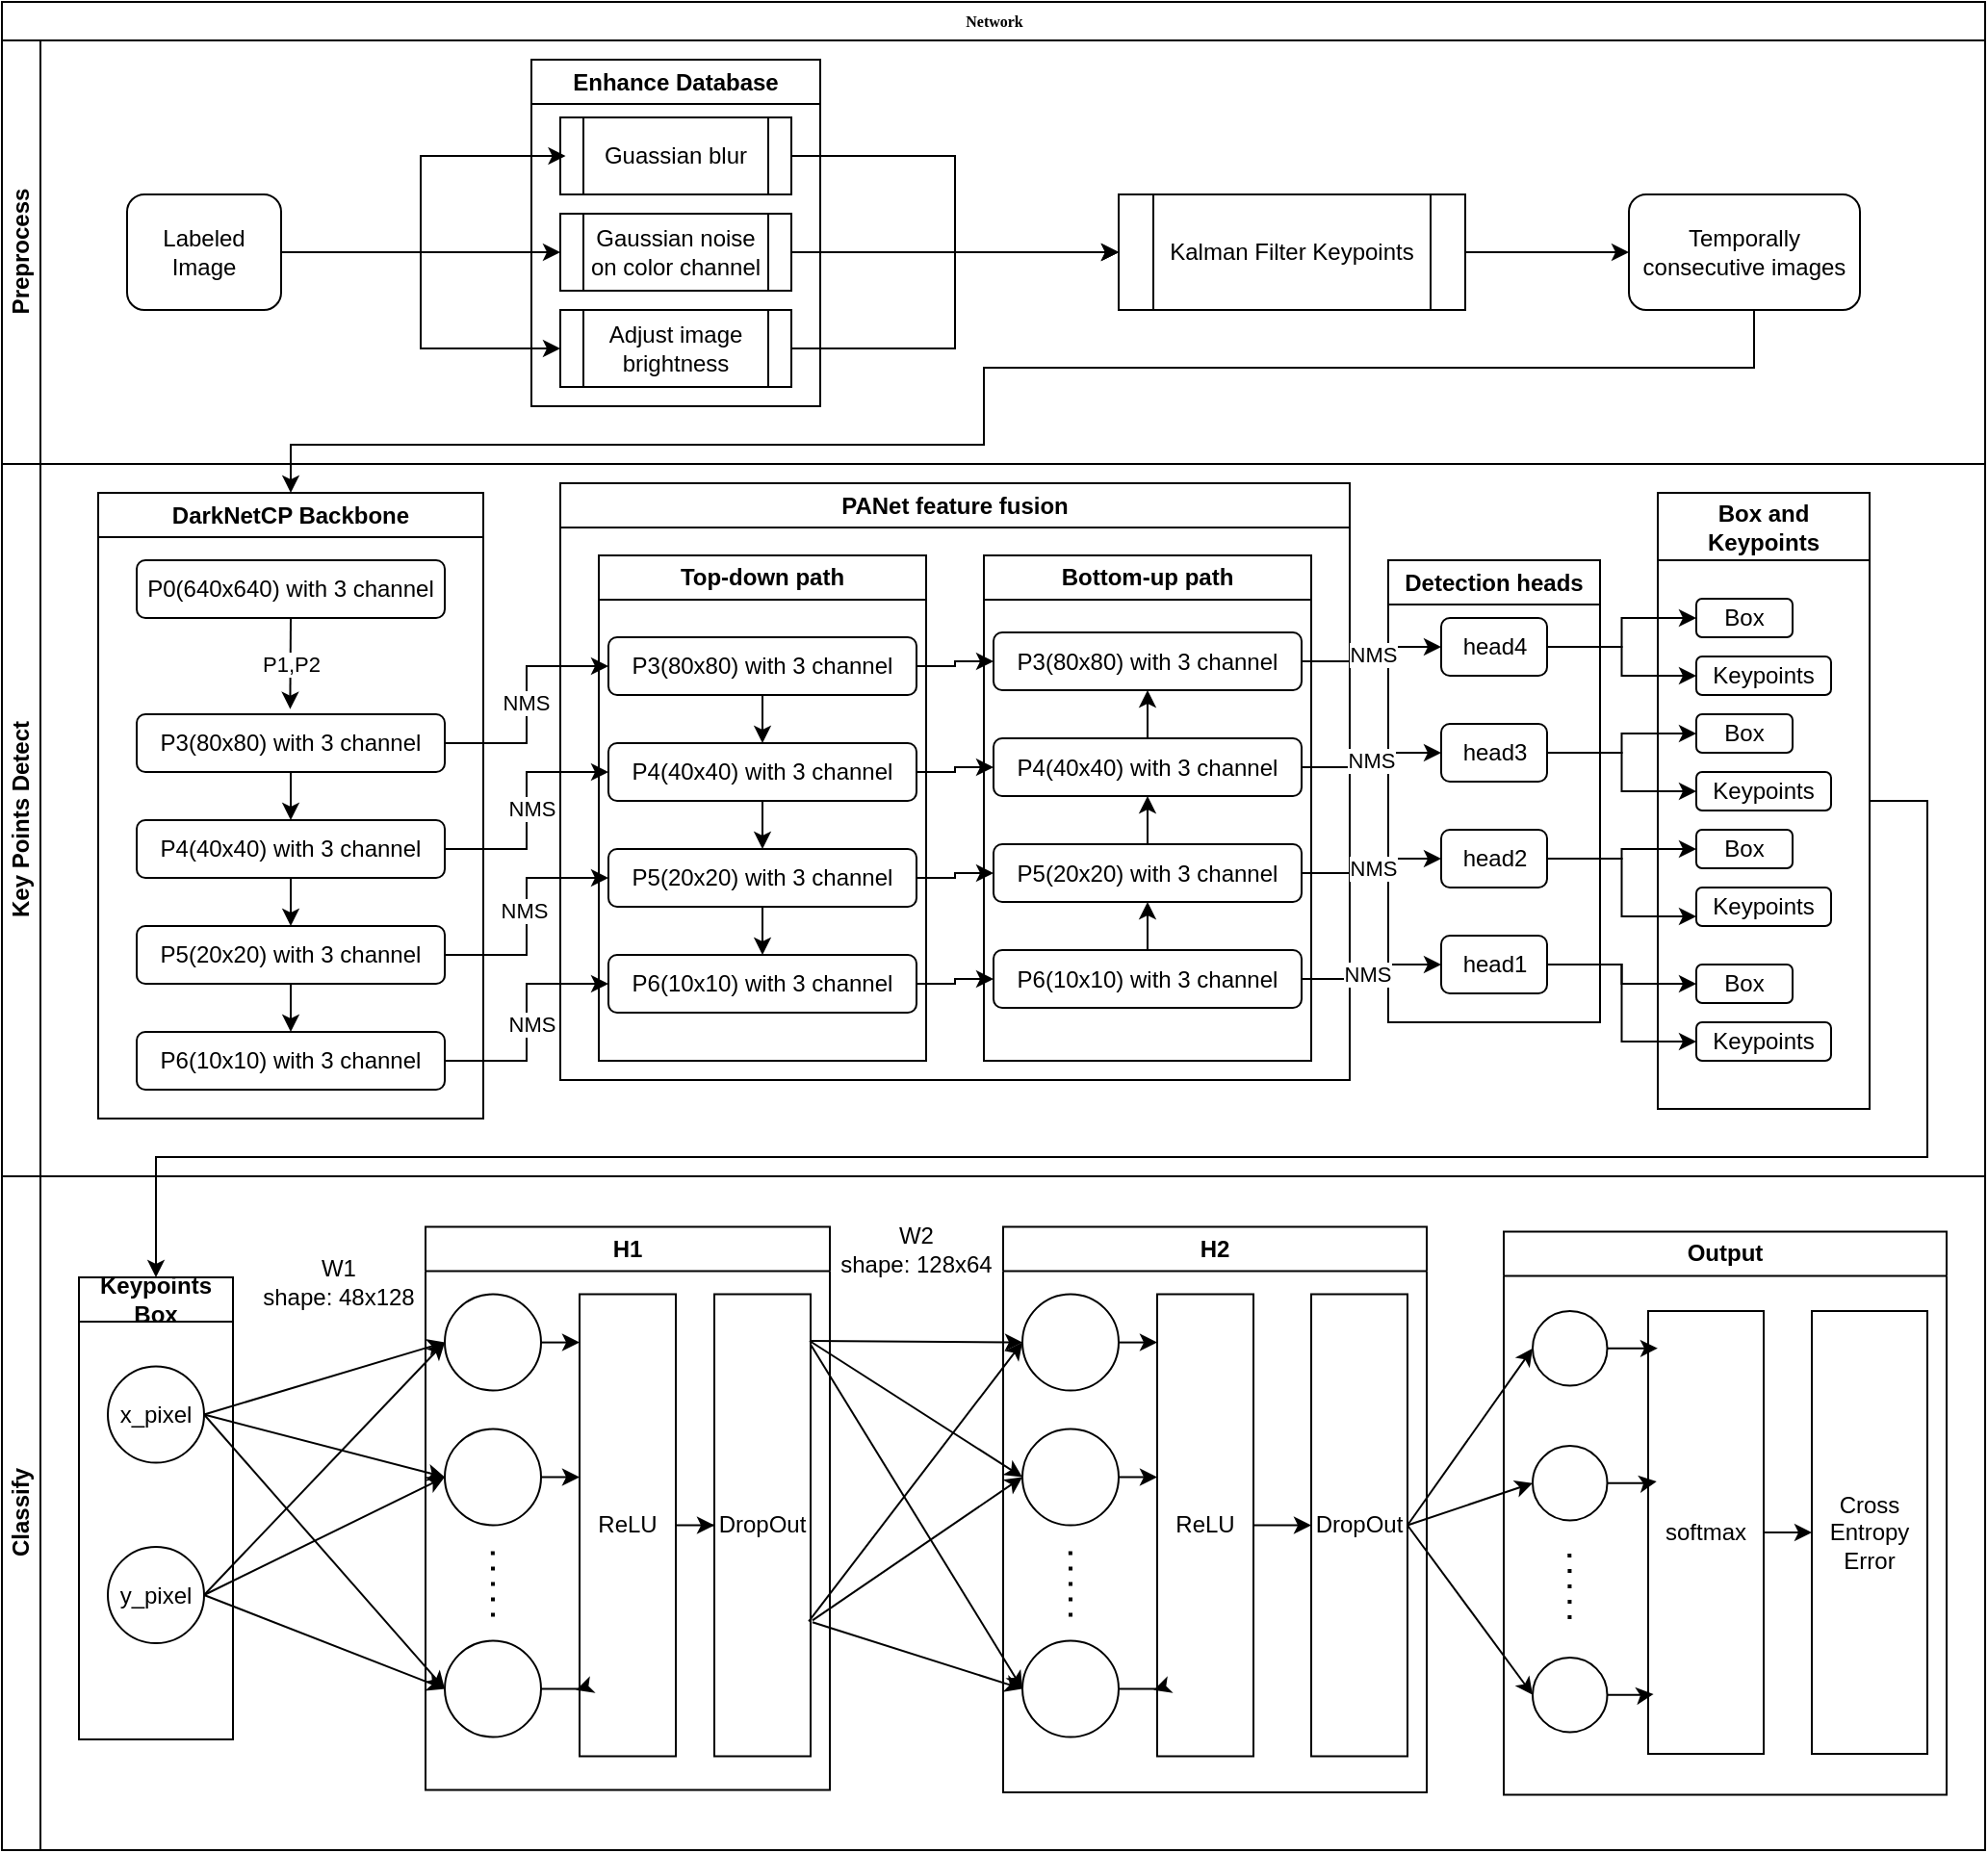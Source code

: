 <mxfile version="24.7.17">
  <diagram name="Page-1" id="c7488fd3-1785-93aa-aadb-54a6760d102a">
    <mxGraphModel dx="1680" dy="961" grid="1" gridSize="10" guides="1" tooltips="1" connect="1" arrows="1" fold="1" page="1" pageScale="1" pageWidth="1100" pageHeight="850" background="none" math="0" shadow="0">
      <root>
        <mxCell id="0" />
        <mxCell id="1" parent="0" />
        <mxCell id="2b4e8129b02d487f-1" value="Network" style="swimlane;html=1;childLayout=stackLayout;horizontal=1;startSize=20;horizontalStack=0;rounded=0;shadow=0;labelBackgroundColor=none;strokeWidth=1;fontFamily=Verdana;fontSize=8;align=center;" parent="1" vertex="1">
          <mxGeometry x="80" y="30" width="1030" height="960" as="geometry" />
        </mxCell>
        <mxCell id="2b4e8129b02d487f-2" value="Preprocess" style="swimlane;html=1;startSize=20;horizontal=0;" parent="2b4e8129b02d487f-1" vertex="1">
          <mxGeometry y="20" width="1030" height="220" as="geometry" />
        </mxCell>
        <mxCell id="G4aiEyghwZzXeoxi_9_L-10" style="edgeStyle=orthogonalEdgeStyle;rounded=0;orthogonalLoop=1;jettySize=auto;html=1;entryX=0;entryY=0.5;entryDx=0;entryDy=0;" parent="2b4e8129b02d487f-2" source="G4aiEyghwZzXeoxi_9_L-1" target="G4aiEyghwZzXeoxi_9_L-7" edge="1">
          <mxGeometry relative="1" as="geometry" />
        </mxCell>
        <mxCell id="G4aiEyghwZzXeoxi_9_L-11" style="edgeStyle=orthogonalEdgeStyle;rounded=0;orthogonalLoop=1;jettySize=auto;html=1;entryX=0;entryY=0.5;entryDx=0;entryDy=0;" parent="2b4e8129b02d487f-2" source="G4aiEyghwZzXeoxi_9_L-1" target="G4aiEyghwZzXeoxi_9_L-8" edge="1">
          <mxGeometry relative="1" as="geometry" />
        </mxCell>
        <mxCell id="G4aiEyghwZzXeoxi_9_L-1" value="Labeled Image" style="rounded=1;whiteSpace=wrap;html=1;" parent="2b4e8129b02d487f-2" vertex="1">
          <mxGeometry x="65" y="80" width="80" height="60" as="geometry" />
        </mxCell>
        <mxCell id="G4aiEyghwZzXeoxi_9_L-177" style="edgeStyle=orthogonalEdgeStyle;rounded=0;orthogonalLoop=1;jettySize=auto;html=1;" parent="2b4e8129b02d487f-2" source="G4aiEyghwZzXeoxi_9_L-3" target="G4aiEyghwZzXeoxi_9_L-16" edge="1">
          <mxGeometry relative="1" as="geometry" />
        </mxCell>
        <mxCell id="G4aiEyghwZzXeoxi_9_L-3" value="Kalman Filter Keypoints" style="shape=process;whiteSpace=wrap;html=1;backgroundOutline=1;" parent="2b4e8129b02d487f-2" vertex="1">
          <mxGeometry x="580" y="80" width="180" height="60" as="geometry" />
        </mxCell>
        <mxCell id="G4aiEyghwZzXeoxi_9_L-4" value="Enhance Database" style="swimlane;whiteSpace=wrap;html=1;" parent="2b4e8129b02d487f-2" vertex="1">
          <mxGeometry x="275" y="10" width="150" height="180" as="geometry" />
        </mxCell>
        <mxCell id="G4aiEyghwZzXeoxi_9_L-6" value="Guassian blur" style="shape=process;whiteSpace=wrap;html=1;backgroundOutline=1;" parent="G4aiEyghwZzXeoxi_9_L-4" vertex="1">
          <mxGeometry x="15" y="30" width="120" height="40" as="geometry" />
        </mxCell>
        <mxCell id="G4aiEyghwZzXeoxi_9_L-7" value="Gaussian noise on color channel" style="shape=process;whiteSpace=wrap;html=1;backgroundOutline=1;" parent="G4aiEyghwZzXeoxi_9_L-4" vertex="1">
          <mxGeometry x="15" y="80" width="120" height="40" as="geometry" />
        </mxCell>
        <mxCell id="G4aiEyghwZzXeoxi_9_L-8" value="Adjust image brightness" style="shape=process;whiteSpace=wrap;html=1;backgroundOutline=1;" parent="G4aiEyghwZzXeoxi_9_L-4" vertex="1">
          <mxGeometry x="15" y="130" width="120" height="40" as="geometry" />
        </mxCell>
        <mxCell id="G4aiEyghwZzXeoxi_9_L-9" style="edgeStyle=orthogonalEdgeStyle;rounded=0;orthogonalLoop=1;jettySize=auto;html=1;entryX=0.023;entryY=0.5;entryDx=0;entryDy=0;entryPerimeter=0;" parent="2b4e8129b02d487f-2" source="G4aiEyghwZzXeoxi_9_L-1" target="G4aiEyghwZzXeoxi_9_L-6" edge="1">
          <mxGeometry relative="1" as="geometry" />
        </mxCell>
        <mxCell id="G4aiEyghwZzXeoxi_9_L-12" style="edgeStyle=orthogonalEdgeStyle;rounded=0;orthogonalLoop=1;jettySize=auto;html=1;entryX=0;entryY=0.5;entryDx=0;entryDy=0;" parent="2b4e8129b02d487f-2" source="G4aiEyghwZzXeoxi_9_L-6" target="G4aiEyghwZzXeoxi_9_L-3" edge="1">
          <mxGeometry relative="1" as="geometry" />
        </mxCell>
        <mxCell id="G4aiEyghwZzXeoxi_9_L-14" style="edgeStyle=orthogonalEdgeStyle;rounded=0;orthogonalLoop=1;jettySize=auto;html=1;entryX=0;entryY=0.5;entryDx=0;entryDy=0;" parent="2b4e8129b02d487f-2" source="G4aiEyghwZzXeoxi_9_L-8" target="G4aiEyghwZzXeoxi_9_L-3" edge="1">
          <mxGeometry relative="1" as="geometry" />
        </mxCell>
        <mxCell id="G4aiEyghwZzXeoxi_9_L-15" style="edgeStyle=orthogonalEdgeStyle;rounded=0;orthogonalLoop=1;jettySize=auto;html=1;exitX=1;exitY=0.5;exitDx=0;exitDy=0;entryX=0;entryY=0.5;entryDx=0;entryDy=0;" parent="2b4e8129b02d487f-2" source="G4aiEyghwZzXeoxi_9_L-7" target="G4aiEyghwZzXeoxi_9_L-3" edge="1">
          <mxGeometry relative="1" as="geometry" />
        </mxCell>
        <mxCell id="G4aiEyghwZzXeoxi_9_L-16" value="&lt;span lang=&quot;en&quot; class=&quot;HwtZe&quot;&gt;&lt;span class=&quot;jCAhz ChMk0b&quot;&gt;&lt;span class=&quot;ryNqvb&quot;&gt;Temporally consecutive images&lt;/span&gt;&lt;/span&gt;&lt;/span&gt;" style="rounded=1;whiteSpace=wrap;html=1;" parent="2b4e8129b02d487f-2" vertex="1">
          <mxGeometry x="845" y="80" width="120" height="60" as="geometry" />
        </mxCell>
        <mxCell id="2b4e8129b02d487f-3" value="Key Points Detect" style="swimlane;html=1;startSize=20;horizontal=0;" parent="2b4e8129b02d487f-1" vertex="1">
          <mxGeometry y="240" width="1030" height="370" as="geometry" />
        </mxCell>
        <mxCell id="G4aiEyghwZzXeoxi_9_L-19" value="DarkNetCP Backbone" style="swimlane;whiteSpace=wrap;html=1;" parent="2b4e8129b02d487f-3" vertex="1">
          <mxGeometry x="50" y="15" width="200" height="325" as="geometry" />
        </mxCell>
        <mxCell id="G4aiEyghwZzXeoxi_9_L-20" value="P0(640x640) with 3 channel" style="rounded=1;whiteSpace=wrap;html=1;" parent="G4aiEyghwZzXeoxi_9_L-19" vertex="1">
          <mxGeometry x="20" y="35" width="160" height="30" as="geometry" />
        </mxCell>
        <mxCell id="G4aiEyghwZzXeoxi_9_L-27" style="edgeStyle=orthogonalEdgeStyle;rounded=0;orthogonalLoop=1;jettySize=auto;html=1;exitX=0.5;exitY=1;exitDx=0;exitDy=0;entryX=0.5;entryY=0;entryDx=0;entryDy=0;" parent="G4aiEyghwZzXeoxi_9_L-19" source="G4aiEyghwZzXeoxi_9_L-21" target="G4aiEyghwZzXeoxi_9_L-24" edge="1">
          <mxGeometry relative="1" as="geometry" />
        </mxCell>
        <mxCell id="G4aiEyghwZzXeoxi_9_L-21" value="P3(80x80) with 3 channel" style="rounded=1;whiteSpace=wrap;html=1;" parent="G4aiEyghwZzXeoxi_9_L-19" vertex="1">
          <mxGeometry x="20" y="115" width="160" height="30" as="geometry" />
        </mxCell>
        <mxCell id="G4aiEyghwZzXeoxi_9_L-22" value="" style="endArrow=classic;html=1;rounded=0;exitX=0.5;exitY=1;exitDx=0;exitDy=0;entryX=0.498;entryY=-0.089;entryDx=0;entryDy=0;entryPerimeter=0;" parent="G4aiEyghwZzXeoxi_9_L-19" source="G4aiEyghwZzXeoxi_9_L-20" target="G4aiEyghwZzXeoxi_9_L-21" edge="1">
          <mxGeometry relative="1" as="geometry">
            <mxPoint x="110" y="80" as="sourcePoint" />
            <mxPoint x="210" y="80" as="targetPoint" />
          </mxGeometry>
        </mxCell>
        <mxCell id="G4aiEyghwZzXeoxi_9_L-23" value="P1,P2" style="edgeLabel;resizable=0;html=1;;align=center;verticalAlign=middle;" parent="G4aiEyghwZzXeoxi_9_L-22" connectable="0" vertex="1">
          <mxGeometry relative="1" as="geometry" />
        </mxCell>
        <mxCell id="G4aiEyghwZzXeoxi_9_L-28" style="edgeStyle=orthogonalEdgeStyle;rounded=0;orthogonalLoop=1;jettySize=auto;html=1;exitX=0.5;exitY=1;exitDx=0;exitDy=0;entryX=0.5;entryY=0;entryDx=0;entryDy=0;" parent="G4aiEyghwZzXeoxi_9_L-19" source="G4aiEyghwZzXeoxi_9_L-24" target="G4aiEyghwZzXeoxi_9_L-25" edge="1">
          <mxGeometry relative="1" as="geometry" />
        </mxCell>
        <mxCell id="G4aiEyghwZzXeoxi_9_L-24" value="P4(40x40) with 3 channel" style="rounded=1;whiteSpace=wrap;html=1;" parent="G4aiEyghwZzXeoxi_9_L-19" vertex="1">
          <mxGeometry x="20" y="170" width="160" height="30" as="geometry" />
        </mxCell>
        <mxCell id="G4aiEyghwZzXeoxi_9_L-29" style="edgeStyle=orthogonalEdgeStyle;rounded=0;orthogonalLoop=1;jettySize=auto;html=1;exitX=0.5;exitY=1;exitDx=0;exitDy=0;entryX=0.5;entryY=0;entryDx=0;entryDy=0;" parent="G4aiEyghwZzXeoxi_9_L-19" source="G4aiEyghwZzXeoxi_9_L-25" target="G4aiEyghwZzXeoxi_9_L-26" edge="1">
          <mxGeometry relative="1" as="geometry" />
        </mxCell>
        <mxCell id="G4aiEyghwZzXeoxi_9_L-25" value="P5(20x20) with 3 channel" style="rounded=1;whiteSpace=wrap;html=1;" parent="G4aiEyghwZzXeoxi_9_L-19" vertex="1">
          <mxGeometry x="20" y="225" width="160" height="30" as="geometry" />
        </mxCell>
        <mxCell id="G4aiEyghwZzXeoxi_9_L-26" value="P6(10x10) with 3 channel" style="rounded=1;whiteSpace=wrap;html=1;" parent="G4aiEyghwZzXeoxi_9_L-19" vertex="1">
          <mxGeometry x="20" y="280" width="160" height="30" as="geometry" />
        </mxCell>
        <mxCell id="G4aiEyghwZzXeoxi_9_L-30" value="PANet feature fusion" style="swimlane;whiteSpace=wrap;html=1;" parent="2b4e8129b02d487f-3" vertex="1">
          <mxGeometry x="290" y="10" width="410" height="310" as="geometry" />
        </mxCell>
        <mxCell id="G4aiEyghwZzXeoxi_9_L-31" value="Top-down path" style="swimlane;whiteSpace=wrap;html=1;" parent="G4aiEyghwZzXeoxi_9_L-30" vertex="1">
          <mxGeometry x="20" y="37.5" width="170" height="262.5" as="geometry" />
        </mxCell>
        <mxCell id="G4aiEyghwZzXeoxi_9_L-78" style="edgeStyle=orthogonalEdgeStyle;rounded=0;orthogonalLoop=1;jettySize=auto;html=1;" parent="G4aiEyghwZzXeoxi_9_L-31" source="G4aiEyghwZzXeoxi_9_L-66" target="G4aiEyghwZzXeoxi_9_L-67" edge="1">
          <mxGeometry relative="1" as="geometry" />
        </mxCell>
        <mxCell id="G4aiEyghwZzXeoxi_9_L-66" value="P3(80x80) with 3 channel" style="rounded=1;whiteSpace=wrap;html=1;" parent="G4aiEyghwZzXeoxi_9_L-31" vertex="1">
          <mxGeometry x="5" y="42.5" width="160" height="30" as="geometry" />
        </mxCell>
        <mxCell id="G4aiEyghwZzXeoxi_9_L-79" style="edgeStyle=orthogonalEdgeStyle;rounded=0;orthogonalLoop=1;jettySize=auto;html=1;exitX=0.5;exitY=1;exitDx=0;exitDy=0;entryX=0.5;entryY=0;entryDx=0;entryDy=0;" parent="G4aiEyghwZzXeoxi_9_L-31" source="G4aiEyghwZzXeoxi_9_L-67" target="G4aiEyghwZzXeoxi_9_L-68" edge="1">
          <mxGeometry relative="1" as="geometry" />
        </mxCell>
        <mxCell id="G4aiEyghwZzXeoxi_9_L-67" value="P4(40x40) with 3 channel" style="rounded=1;whiteSpace=wrap;html=1;" parent="G4aiEyghwZzXeoxi_9_L-31" vertex="1">
          <mxGeometry x="5" y="97.5" width="160" height="30" as="geometry" />
        </mxCell>
        <mxCell id="G4aiEyghwZzXeoxi_9_L-80" style="edgeStyle=orthogonalEdgeStyle;rounded=0;orthogonalLoop=1;jettySize=auto;html=1;exitX=0.5;exitY=1;exitDx=0;exitDy=0;entryX=0.5;entryY=0;entryDx=0;entryDy=0;" parent="G4aiEyghwZzXeoxi_9_L-31" source="G4aiEyghwZzXeoxi_9_L-68" target="G4aiEyghwZzXeoxi_9_L-69" edge="1">
          <mxGeometry relative="1" as="geometry" />
        </mxCell>
        <mxCell id="G4aiEyghwZzXeoxi_9_L-68" value="P5(20x20) with 3 channel" style="rounded=1;whiteSpace=wrap;html=1;" parent="G4aiEyghwZzXeoxi_9_L-31" vertex="1">
          <mxGeometry x="5" y="152.5" width="160" height="30" as="geometry" />
        </mxCell>
        <mxCell id="G4aiEyghwZzXeoxi_9_L-69" value="P6(10x10) with 3 channel" style="rounded=1;whiteSpace=wrap;html=1;" parent="G4aiEyghwZzXeoxi_9_L-31" vertex="1">
          <mxGeometry x="5" y="207.5" width="160" height="30" as="geometry" />
        </mxCell>
        <mxCell id="G4aiEyghwZzXeoxi_9_L-32" value="Bottom-up path" style="swimlane;whiteSpace=wrap;html=1;" parent="G4aiEyghwZzXeoxi_9_L-30" vertex="1">
          <mxGeometry x="220" y="37.5" width="170" height="262.5" as="geometry" />
        </mxCell>
        <mxCell id="G4aiEyghwZzXeoxi_9_L-70" value="P3(80x80) with 3 channel" style="rounded=1;whiteSpace=wrap;html=1;" parent="G4aiEyghwZzXeoxi_9_L-32" vertex="1">
          <mxGeometry x="5" y="40" width="160" height="30" as="geometry" />
        </mxCell>
        <mxCell id="G4aiEyghwZzXeoxi_9_L-84" style="edgeStyle=orthogonalEdgeStyle;rounded=0;orthogonalLoop=1;jettySize=auto;html=1;exitX=0.5;exitY=0;exitDx=0;exitDy=0;entryX=0.5;entryY=1;entryDx=0;entryDy=0;" parent="G4aiEyghwZzXeoxi_9_L-32" source="G4aiEyghwZzXeoxi_9_L-71" target="G4aiEyghwZzXeoxi_9_L-70" edge="1">
          <mxGeometry relative="1" as="geometry" />
        </mxCell>
        <mxCell id="G4aiEyghwZzXeoxi_9_L-71" value="P4(40x40) with 3 channel" style="rounded=1;whiteSpace=wrap;html=1;" parent="G4aiEyghwZzXeoxi_9_L-32" vertex="1">
          <mxGeometry x="5" y="95" width="160" height="30" as="geometry" />
        </mxCell>
        <mxCell id="G4aiEyghwZzXeoxi_9_L-83" style="edgeStyle=orthogonalEdgeStyle;rounded=0;orthogonalLoop=1;jettySize=auto;html=1;exitX=0.5;exitY=0;exitDx=0;exitDy=0;entryX=0.5;entryY=1;entryDx=0;entryDy=0;" parent="G4aiEyghwZzXeoxi_9_L-32" source="G4aiEyghwZzXeoxi_9_L-72" target="G4aiEyghwZzXeoxi_9_L-71" edge="1">
          <mxGeometry relative="1" as="geometry" />
        </mxCell>
        <mxCell id="G4aiEyghwZzXeoxi_9_L-72" value="P5(20x20) with 3 channel" style="rounded=1;whiteSpace=wrap;html=1;" parent="G4aiEyghwZzXeoxi_9_L-32" vertex="1">
          <mxGeometry x="5" y="150" width="160" height="30" as="geometry" />
        </mxCell>
        <mxCell id="G4aiEyghwZzXeoxi_9_L-82" style="edgeStyle=orthogonalEdgeStyle;rounded=0;orthogonalLoop=1;jettySize=auto;html=1;exitX=0.5;exitY=0;exitDx=0;exitDy=0;entryX=0.5;entryY=1;entryDx=0;entryDy=0;" parent="G4aiEyghwZzXeoxi_9_L-32" source="G4aiEyghwZzXeoxi_9_L-73" target="G4aiEyghwZzXeoxi_9_L-72" edge="1">
          <mxGeometry relative="1" as="geometry" />
        </mxCell>
        <mxCell id="G4aiEyghwZzXeoxi_9_L-73" value="P6(10x10) with 3 channel" style="rounded=1;whiteSpace=wrap;html=1;" parent="G4aiEyghwZzXeoxi_9_L-32" vertex="1">
          <mxGeometry x="5" y="205" width="160" height="30" as="geometry" />
        </mxCell>
        <mxCell id="G4aiEyghwZzXeoxi_9_L-81" style="edgeStyle=orthogonalEdgeStyle;rounded=0;orthogonalLoop=1;jettySize=auto;html=1;exitX=1;exitY=0.5;exitDx=0;exitDy=0;entryX=0;entryY=0.5;entryDx=0;entryDy=0;" parent="G4aiEyghwZzXeoxi_9_L-30" source="G4aiEyghwZzXeoxi_9_L-69" target="G4aiEyghwZzXeoxi_9_L-73" edge="1">
          <mxGeometry relative="1" as="geometry" />
        </mxCell>
        <mxCell id="G4aiEyghwZzXeoxi_9_L-85" style="edgeStyle=orthogonalEdgeStyle;rounded=0;orthogonalLoop=1;jettySize=auto;html=1;exitX=1;exitY=0.5;exitDx=0;exitDy=0;entryX=0;entryY=0.5;entryDx=0;entryDy=0;" parent="G4aiEyghwZzXeoxi_9_L-30" source="G4aiEyghwZzXeoxi_9_L-66" target="G4aiEyghwZzXeoxi_9_L-70" edge="1">
          <mxGeometry relative="1" as="geometry" />
        </mxCell>
        <mxCell id="G4aiEyghwZzXeoxi_9_L-86" style="edgeStyle=orthogonalEdgeStyle;rounded=0;orthogonalLoop=1;jettySize=auto;html=1;exitX=1;exitY=0.5;exitDx=0;exitDy=0;" parent="G4aiEyghwZzXeoxi_9_L-30" source="G4aiEyghwZzXeoxi_9_L-67" target="G4aiEyghwZzXeoxi_9_L-71" edge="1">
          <mxGeometry relative="1" as="geometry" />
        </mxCell>
        <mxCell id="G4aiEyghwZzXeoxi_9_L-87" style="edgeStyle=orthogonalEdgeStyle;rounded=0;orthogonalLoop=1;jettySize=auto;html=1;exitX=1;exitY=0.5;exitDx=0;exitDy=0;" parent="G4aiEyghwZzXeoxi_9_L-30" source="G4aiEyghwZzXeoxi_9_L-68" target="G4aiEyghwZzXeoxi_9_L-72" edge="1">
          <mxGeometry relative="1" as="geometry" />
        </mxCell>
        <mxCell id="G4aiEyghwZzXeoxi_9_L-74" style="edgeStyle=orthogonalEdgeStyle;rounded=0;orthogonalLoop=1;jettySize=auto;html=1;entryX=0;entryY=0.5;entryDx=0;entryDy=0;" parent="2b4e8129b02d487f-3" source="G4aiEyghwZzXeoxi_9_L-21" target="G4aiEyghwZzXeoxi_9_L-66" edge="1">
          <mxGeometry relative="1" as="geometry" />
        </mxCell>
        <mxCell id="Uf4B5pqepyAERbNtg7XQ-186" value="NMS" style="edgeLabel;html=1;align=center;verticalAlign=middle;resizable=0;points=[];" vertex="1" connectable="0" parent="G4aiEyghwZzXeoxi_9_L-74">
          <mxGeometry x="0.027" y="1" relative="1" as="geometry">
            <mxPoint as="offset" />
          </mxGeometry>
        </mxCell>
        <mxCell id="G4aiEyghwZzXeoxi_9_L-75" style="edgeStyle=orthogonalEdgeStyle;rounded=0;orthogonalLoop=1;jettySize=auto;html=1;exitX=1;exitY=0.5;exitDx=0;exitDy=0;entryX=0;entryY=0.5;entryDx=0;entryDy=0;" parent="2b4e8129b02d487f-3" source="G4aiEyghwZzXeoxi_9_L-24" target="G4aiEyghwZzXeoxi_9_L-67" edge="1">
          <mxGeometry relative="1" as="geometry" />
        </mxCell>
        <mxCell id="Uf4B5pqepyAERbNtg7XQ-187" value="NMS" style="edgeLabel;html=1;align=center;verticalAlign=middle;resizable=0;points=[];" vertex="1" connectable="0" parent="G4aiEyghwZzXeoxi_9_L-75">
          <mxGeometry x="0.024" y="-2" relative="1" as="geometry">
            <mxPoint as="offset" />
          </mxGeometry>
        </mxCell>
        <mxCell id="G4aiEyghwZzXeoxi_9_L-76" style="edgeStyle=orthogonalEdgeStyle;rounded=0;orthogonalLoop=1;jettySize=auto;html=1;exitX=1;exitY=0.5;exitDx=0;exitDy=0;entryX=0;entryY=0.5;entryDx=0;entryDy=0;" parent="2b4e8129b02d487f-3" source="G4aiEyghwZzXeoxi_9_L-25" target="G4aiEyghwZzXeoxi_9_L-68" edge="1">
          <mxGeometry relative="1" as="geometry" />
        </mxCell>
        <mxCell id="Uf4B5pqepyAERbNtg7XQ-188" value="NMS" style="edgeLabel;html=1;align=center;verticalAlign=middle;resizable=0;points=[];" vertex="1" connectable="0" parent="G4aiEyghwZzXeoxi_9_L-76">
          <mxGeometry x="0.05" y="2" relative="1" as="geometry">
            <mxPoint as="offset" />
          </mxGeometry>
        </mxCell>
        <mxCell id="G4aiEyghwZzXeoxi_9_L-77" style="edgeStyle=orthogonalEdgeStyle;rounded=0;orthogonalLoop=1;jettySize=auto;html=1;exitX=1;exitY=0.5;exitDx=0;exitDy=0;entryX=0;entryY=0.5;entryDx=0;entryDy=0;" parent="2b4e8129b02d487f-3" source="G4aiEyghwZzXeoxi_9_L-26" target="G4aiEyghwZzXeoxi_9_L-69" edge="1">
          <mxGeometry relative="1" as="geometry" />
        </mxCell>
        <mxCell id="Uf4B5pqepyAERbNtg7XQ-189" value="NMS" style="edgeLabel;html=1;align=center;verticalAlign=middle;resizable=0;points=[];" vertex="1" connectable="0" parent="G4aiEyghwZzXeoxi_9_L-77">
          <mxGeometry x="-0.014" y="-2" relative="1" as="geometry">
            <mxPoint as="offset" />
          </mxGeometry>
        </mxCell>
        <mxCell id="G4aiEyghwZzXeoxi_9_L-88" value="Detection heads" style="swimlane;whiteSpace=wrap;html=1;" parent="2b4e8129b02d487f-3" vertex="1">
          <mxGeometry x="720" y="50" width="110" height="240" as="geometry" />
        </mxCell>
        <mxCell id="G4aiEyghwZzXeoxi_9_L-90" value="head4" style="rounded=1;whiteSpace=wrap;html=1;" parent="G4aiEyghwZzXeoxi_9_L-88" vertex="1">
          <mxGeometry x="27.5" y="30" width="55" height="30" as="geometry" />
        </mxCell>
        <mxCell id="G4aiEyghwZzXeoxi_9_L-91" value="head3" style="rounded=1;whiteSpace=wrap;html=1;" parent="G4aiEyghwZzXeoxi_9_L-88" vertex="1">
          <mxGeometry x="27.5" y="85" width="55" height="30" as="geometry" />
        </mxCell>
        <mxCell id="G4aiEyghwZzXeoxi_9_L-92" value="head2" style="rounded=1;whiteSpace=wrap;html=1;" parent="G4aiEyghwZzXeoxi_9_L-88" vertex="1">
          <mxGeometry x="27.5" y="140" width="55" height="30" as="geometry" />
        </mxCell>
        <mxCell id="G4aiEyghwZzXeoxi_9_L-93" value="head1" style="rounded=1;whiteSpace=wrap;html=1;" parent="G4aiEyghwZzXeoxi_9_L-88" vertex="1">
          <mxGeometry x="27.5" y="195" width="55" height="30" as="geometry" />
        </mxCell>
        <mxCell id="G4aiEyghwZzXeoxi_9_L-94" value="Box and Keypoints" style="swimlane;whiteSpace=wrap;html=1;startSize=35;" parent="2b4e8129b02d487f-3" vertex="1">
          <mxGeometry x="860" y="15" width="110" height="320" as="geometry" />
        </mxCell>
        <mxCell id="G4aiEyghwZzXeoxi_9_L-95" value="Box" style="rounded=1;whiteSpace=wrap;html=1;" parent="G4aiEyghwZzXeoxi_9_L-94" vertex="1">
          <mxGeometry x="20" y="55" width="50" height="20" as="geometry" />
        </mxCell>
        <mxCell id="G4aiEyghwZzXeoxi_9_L-96" value="Keypoints" style="rounded=1;whiteSpace=wrap;html=1;" parent="G4aiEyghwZzXeoxi_9_L-94" vertex="1">
          <mxGeometry x="20" y="85" width="70" height="20" as="geometry" />
        </mxCell>
        <mxCell id="G4aiEyghwZzXeoxi_9_L-160" value="Box" style="rounded=1;whiteSpace=wrap;html=1;" parent="G4aiEyghwZzXeoxi_9_L-94" vertex="1">
          <mxGeometry x="20" y="245" width="50" height="20" as="geometry" />
        </mxCell>
        <mxCell id="G4aiEyghwZzXeoxi_9_L-161" value="Keypoints" style="rounded=1;whiteSpace=wrap;html=1;" parent="G4aiEyghwZzXeoxi_9_L-94" vertex="1">
          <mxGeometry x="20" y="275" width="70" height="20" as="geometry" />
        </mxCell>
        <mxCell id="G4aiEyghwZzXeoxi_9_L-158" value="Box" style="rounded=1;whiteSpace=wrap;html=1;" parent="G4aiEyghwZzXeoxi_9_L-94" vertex="1">
          <mxGeometry x="20" y="175" width="50" height="20" as="geometry" />
        </mxCell>
        <mxCell id="G4aiEyghwZzXeoxi_9_L-159" value="Keypoints" style="rounded=1;whiteSpace=wrap;html=1;" parent="G4aiEyghwZzXeoxi_9_L-94" vertex="1">
          <mxGeometry x="20" y="205" width="70" height="20" as="geometry" />
        </mxCell>
        <mxCell id="G4aiEyghwZzXeoxi_9_L-162" value="Box" style="rounded=1;whiteSpace=wrap;html=1;" parent="G4aiEyghwZzXeoxi_9_L-94" vertex="1">
          <mxGeometry x="20" y="115" width="50" height="20" as="geometry" />
        </mxCell>
        <mxCell id="G4aiEyghwZzXeoxi_9_L-163" value="Keypoints" style="rounded=1;whiteSpace=wrap;html=1;" parent="G4aiEyghwZzXeoxi_9_L-94" vertex="1">
          <mxGeometry x="20" y="145" width="70" height="20" as="geometry" />
        </mxCell>
        <mxCell id="G4aiEyghwZzXeoxi_9_L-165" style="edgeStyle=orthogonalEdgeStyle;rounded=0;orthogonalLoop=1;jettySize=auto;html=1;entryX=0;entryY=0.5;entryDx=0;entryDy=0;" parent="2b4e8129b02d487f-3" source="G4aiEyghwZzXeoxi_9_L-90" target="G4aiEyghwZzXeoxi_9_L-95" edge="1">
          <mxGeometry relative="1" as="geometry" />
        </mxCell>
        <mxCell id="G4aiEyghwZzXeoxi_9_L-166" style="edgeStyle=orthogonalEdgeStyle;rounded=0;orthogonalLoop=1;jettySize=auto;html=1;entryX=0;entryY=0.5;entryDx=0;entryDy=0;" parent="2b4e8129b02d487f-3" source="G4aiEyghwZzXeoxi_9_L-90" target="G4aiEyghwZzXeoxi_9_L-96" edge="1">
          <mxGeometry relative="1" as="geometry" />
        </mxCell>
        <mxCell id="G4aiEyghwZzXeoxi_9_L-167" style="edgeStyle=orthogonalEdgeStyle;rounded=0;orthogonalLoop=1;jettySize=auto;html=1;" parent="2b4e8129b02d487f-3" source="G4aiEyghwZzXeoxi_9_L-91" target="G4aiEyghwZzXeoxi_9_L-162" edge="1">
          <mxGeometry relative="1" as="geometry" />
        </mxCell>
        <mxCell id="G4aiEyghwZzXeoxi_9_L-168" style="edgeStyle=orthogonalEdgeStyle;rounded=0;orthogonalLoop=1;jettySize=auto;html=1;entryX=0;entryY=0.5;entryDx=0;entryDy=0;" parent="2b4e8129b02d487f-3" source="G4aiEyghwZzXeoxi_9_L-91" target="G4aiEyghwZzXeoxi_9_L-163" edge="1">
          <mxGeometry relative="1" as="geometry" />
        </mxCell>
        <mxCell id="G4aiEyghwZzXeoxi_9_L-169" style="edgeStyle=orthogonalEdgeStyle;rounded=0;orthogonalLoop=1;jettySize=auto;html=1;" parent="2b4e8129b02d487f-3" source="G4aiEyghwZzXeoxi_9_L-92" target="G4aiEyghwZzXeoxi_9_L-158" edge="1">
          <mxGeometry relative="1" as="geometry" />
        </mxCell>
        <mxCell id="G4aiEyghwZzXeoxi_9_L-170" style="edgeStyle=orthogonalEdgeStyle;rounded=0;orthogonalLoop=1;jettySize=auto;html=1;entryX=0;entryY=0.75;entryDx=0;entryDy=0;" parent="2b4e8129b02d487f-3" source="G4aiEyghwZzXeoxi_9_L-92" target="G4aiEyghwZzXeoxi_9_L-159" edge="1">
          <mxGeometry relative="1" as="geometry" />
        </mxCell>
        <mxCell id="G4aiEyghwZzXeoxi_9_L-171" style="edgeStyle=orthogonalEdgeStyle;rounded=0;orthogonalLoop=1;jettySize=auto;html=1;" parent="2b4e8129b02d487f-3" source="G4aiEyghwZzXeoxi_9_L-93" target="G4aiEyghwZzXeoxi_9_L-160" edge="1">
          <mxGeometry relative="1" as="geometry" />
        </mxCell>
        <mxCell id="G4aiEyghwZzXeoxi_9_L-172" style="edgeStyle=orthogonalEdgeStyle;rounded=0;orthogonalLoop=1;jettySize=auto;html=1;entryX=0;entryY=0.5;entryDx=0;entryDy=0;" parent="2b4e8129b02d487f-3" source="G4aiEyghwZzXeoxi_9_L-93" target="G4aiEyghwZzXeoxi_9_L-161" edge="1">
          <mxGeometry relative="1" as="geometry" />
        </mxCell>
        <mxCell id="G4aiEyghwZzXeoxi_9_L-173" style="edgeStyle=orthogonalEdgeStyle;rounded=0;orthogonalLoop=1;jettySize=auto;html=1;" parent="2b4e8129b02d487f-3" source="G4aiEyghwZzXeoxi_9_L-70" target="G4aiEyghwZzXeoxi_9_L-90" edge="1">
          <mxGeometry relative="1" as="geometry" />
        </mxCell>
        <mxCell id="Uf4B5pqepyAERbNtg7XQ-190" value="NMS" style="edgeLabel;html=1;align=center;verticalAlign=middle;resizable=0;points=[];" vertex="1" connectable="0" parent="G4aiEyghwZzXeoxi_9_L-173">
          <mxGeometry x="0.006" relative="1" as="geometry">
            <mxPoint as="offset" />
          </mxGeometry>
        </mxCell>
        <mxCell id="G4aiEyghwZzXeoxi_9_L-174" style="edgeStyle=orthogonalEdgeStyle;rounded=0;orthogonalLoop=1;jettySize=auto;html=1;entryX=0;entryY=0.5;entryDx=0;entryDy=0;" parent="2b4e8129b02d487f-3" source="G4aiEyghwZzXeoxi_9_L-71" target="G4aiEyghwZzXeoxi_9_L-91" edge="1">
          <mxGeometry relative="1" as="geometry" />
        </mxCell>
        <mxCell id="Uf4B5pqepyAERbNtg7XQ-191" value="NMS" style="edgeLabel;html=1;align=center;verticalAlign=middle;resizable=0;points=[];" vertex="1" connectable="0" parent="G4aiEyghwZzXeoxi_9_L-174">
          <mxGeometry x="-0.0" y="1" relative="1" as="geometry">
            <mxPoint as="offset" />
          </mxGeometry>
        </mxCell>
        <mxCell id="G4aiEyghwZzXeoxi_9_L-175" style="edgeStyle=orthogonalEdgeStyle;rounded=0;orthogonalLoop=1;jettySize=auto;html=1;entryX=0;entryY=0.5;entryDx=0;entryDy=0;" parent="2b4e8129b02d487f-3" source="G4aiEyghwZzXeoxi_9_L-72" target="G4aiEyghwZzXeoxi_9_L-92" edge="1">
          <mxGeometry relative="1" as="geometry" />
        </mxCell>
        <mxCell id="Uf4B5pqepyAERbNtg7XQ-192" value="NMS" style="edgeLabel;html=1;align=center;verticalAlign=middle;resizable=0;points=[];" vertex="1" connectable="0" parent="G4aiEyghwZzXeoxi_9_L-175">
          <mxGeometry x="-0.03" relative="1" as="geometry">
            <mxPoint as="offset" />
          </mxGeometry>
        </mxCell>
        <mxCell id="G4aiEyghwZzXeoxi_9_L-176" style="edgeStyle=orthogonalEdgeStyle;rounded=0;orthogonalLoop=1;jettySize=auto;html=1;" parent="2b4e8129b02d487f-3" source="G4aiEyghwZzXeoxi_9_L-73" target="G4aiEyghwZzXeoxi_9_L-93" edge="1">
          <mxGeometry relative="1" as="geometry" />
        </mxCell>
        <mxCell id="Uf4B5pqepyAERbNtg7XQ-193" value="NMS" style="edgeLabel;html=1;align=center;verticalAlign=middle;resizable=0;points=[];" vertex="1" connectable="0" parent="G4aiEyghwZzXeoxi_9_L-176">
          <mxGeometry x="-0.012" y="3" relative="1" as="geometry">
            <mxPoint as="offset" />
          </mxGeometry>
        </mxCell>
        <mxCell id="G4aiEyghwZzXeoxi_9_L-178" style="edgeStyle=orthogonalEdgeStyle;rounded=0;orthogonalLoop=1;jettySize=auto;html=1;entryX=0.5;entryY=0;entryDx=0;entryDy=0;exitX=0.5;exitY=1;exitDx=0;exitDy=0;" parent="2b4e8129b02d487f-1" source="G4aiEyghwZzXeoxi_9_L-16" target="G4aiEyghwZzXeoxi_9_L-19" edge="1">
          <mxGeometry relative="1" as="geometry">
            <Array as="points">
              <mxPoint x="910" y="160" />
              <mxPoint x="910" y="190" />
              <mxPoint x="510" y="190" />
              <mxPoint x="510" y="230" />
              <mxPoint x="150" y="230" />
            </Array>
          </mxGeometry>
        </mxCell>
        <mxCell id="2b4e8129b02d487f-4" value="Classify" style="swimlane;html=1;startSize=20;horizontal=0;" parent="2b4e8129b02d487f-1" vertex="1">
          <mxGeometry y="610" width="1030" height="350" as="geometry" />
        </mxCell>
        <mxCell id="Uf4B5pqepyAERbNtg7XQ-5" value="&lt;div&gt;H1&lt;/div&gt;" style="swimlane;whiteSpace=wrap;html=1;" vertex="1" parent="2b4e8129b02d487f-4">
          <mxGeometry x="220" y="26.25" width="210" height="292.5" as="geometry" />
        </mxCell>
        <mxCell id="Uf4B5pqepyAERbNtg7XQ-6" value="" style="ellipse;whiteSpace=wrap;html=1;aspect=fixed;" vertex="1" parent="Uf4B5pqepyAERbNtg7XQ-5">
          <mxGeometry x="10" y="35" width="50" height="50" as="geometry" />
        </mxCell>
        <mxCell id="Uf4B5pqepyAERbNtg7XQ-7" value="" style="ellipse;whiteSpace=wrap;html=1;aspect=fixed;" vertex="1" parent="Uf4B5pqepyAERbNtg7XQ-5">
          <mxGeometry x="10" y="105" width="50" height="50" as="geometry" />
        </mxCell>
        <mxCell id="Uf4B5pqepyAERbNtg7XQ-9" value="" style="endArrow=none;dashed=1;html=1;dashPattern=1 3;strokeWidth=2;rounded=0;" edge="1" parent="Uf4B5pqepyAERbNtg7XQ-5">
          <mxGeometry width="50" height="50" relative="1" as="geometry">
            <mxPoint x="35" y="202.5" as="sourcePoint" />
            <mxPoint x="34.76" y="162.5" as="targetPoint" />
            <Array as="points">
              <mxPoint x="35" y="172.5" />
            </Array>
          </mxGeometry>
        </mxCell>
        <mxCell id="Uf4B5pqepyAERbNtg7XQ-11" value="" style="ellipse;whiteSpace=wrap;html=1;aspect=fixed;" vertex="1" parent="Uf4B5pqepyAERbNtg7XQ-5">
          <mxGeometry x="10" y="215" width="50" height="50" as="geometry" />
        </mxCell>
        <mxCell id="Uf4B5pqepyAERbNtg7XQ-139" style="edgeStyle=orthogonalEdgeStyle;rounded=0;orthogonalLoop=1;jettySize=auto;html=1;" edge="1" parent="Uf4B5pqepyAERbNtg7XQ-5" source="Uf4B5pqepyAERbNtg7XQ-12" target="Uf4B5pqepyAERbNtg7XQ-137">
          <mxGeometry relative="1" as="geometry" />
        </mxCell>
        <mxCell id="Uf4B5pqepyAERbNtg7XQ-12" value="ReLU" style="rounded=0;whiteSpace=wrap;html=1;" vertex="1" parent="Uf4B5pqepyAERbNtg7XQ-5">
          <mxGeometry x="80" y="35" width="50" height="240" as="geometry" />
        </mxCell>
        <mxCell id="Uf4B5pqepyAERbNtg7XQ-13" style="edgeStyle=orthogonalEdgeStyle;rounded=0;orthogonalLoop=1;jettySize=auto;html=1;entryX=-0.01;entryY=0.107;entryDx=0;entryDy=0;entryPerimeter=0;" edge="1" parent="Uf4B5pqepyAERbNtg7XQ-5" source="Uf4B5pqepyAERbNtg7XQ-6" target="Uf4B5pqepyAERbNtg7XQ-12">
          <mxGeometry relative="1" as="geometry" />
        </mxCell>
        <mxCell id="Uf4B5pqepyAERbNtg7XQ-14" style="edgeStyle=orthogonalEdgeStyle;rounded=0;orthogonalLoop=1;jettySize=auto;html=1;exitX=1;exitY=0.5;exitDx=0;exitDy=0;entryX=0;entryY=0.397;entryDx=0;entryDy=0;entryPerimeter=0;" edge="1" parent="Uf4B5pqepyAERbNtg7XQ-5" source="Uf4B5pqepyAERbNtg7XQ-7" target="Uf4B5pqepyAERbNtg7XQ-12">
          <mxGeometry relative="1" as="geometry" />
        </mxCell>
        <mxCell id="Uf4B5pqepyAERbNtg7XQ-15" style="edgeStyle=orthogonalEdgeStyle;rounded=0;orthogonalLoop=1;jettySize=auto;html=1;entryX=-0.038;entryY=0.857;entryDx=0;entryDy=0;entryPerimeter=0;" edge="1" parent="Uf4B5pqepyAERbNtg7XQ-5" source="Uf4B5pqepyAERbNtg7XQ-11" target="Uf4B5pqepyAERbNtg7XQ-12">
          <mxGeometry relative="1" as="geometry" />
        </mxCell>
        <mxCell id="Uf4B5pqepyAERbNtg7XQ-137" value="DropOut" style="rounded=0;whiteSpace=wrap;html=1;" vertex="1" parent="Uf4B5pqepyAERbNtg7XQ-5">
          <mxGeometry x="150" y="35" width="50" height="240" as="geometry" />
        </mxCell>
        <mxCell id="Uf4B5pqepyAERbNtg7XQ-18" value="" style="endArrow=classic;html=1;rounded=0;exitX=1;exitY=0.5;exitDx=0;exitDy=0;entryX=0;entryY=0.5;entryDx=0;entryDy=0;" edge="1" parent="2b4e8129b02d487f-4" source="Uf4B5pqepyAERbNtg7XQ-23" target="Uf4B5pqepyAERbNtg7XQ-6">
          <mxGeometry width="50" height="50" relative="1" as="geometry">
            <mxPoint x="180" y="175" as="sourcePoint" />
            <mxPoint x="240" y="110" as="targetPoint" />
          </mxGeometry>
        </mxCell>
        <mxCell id="Uf4B5pqepyAERbNtg7XQ-19" value="" style="endArrow=classic;html=1;rounded=0;exitX=1;exitY=0.5;exitDx=0;exitDy=0;entryX=0;entryY=0.5;entryDx=0;entryDy=0;" edge="1" parent="2b4e8129b02d487f-4" source="Uf4B5pqepyAERbNtg7XQ-23" target="Uf4B5pqepyAERbNtg7XQ-7">
          <mxGeometry width="50" height="50" relative="1" as="geometry">
            <mxPoint x="180" y="175" as="sourcePoint" />
            <mxPoint x="320" y="98" as="targetPoint" />
          </mxGeometry>
        </mxCell>
        <mxCell id="Uf4B5pqepyAERbNtg7XQ-20" value="" style="endArrow=classic;html=1;rounded=0;exitX=1;exitY=0.5;exitDx=0;exitDy=0;entryX=0;entryY=0.5;entryDx=0;entryDy=0;" edge="1" parent="2b4e8129b02d487f-4" source="Uf4B5pqepyAERbNtg7XQ-23" target="Uf4B5pqepyAERbNtg7XQ-11">
          <mxGeometry width="50" height="50" relative="1" as="geometry">
            <mxPoint x="180" y="175" as="sourcePoint" />
            <mxPoint x="320" y="200" as="targetPoint" />
          </mxGeometry>
        </mxCell>
        <mxCell id="Uf4B5pqepyAERbNtg7XQ-21" value="Keypoints Box" style="swimlane;whiteSpace=wrap;html=1;" vertex="1" parent="2b4e8129b02d487f-4">
          <mxGeometry x="40" y="52.5" width="80" height="240" as="geometry" />
        </mxCell>
        <mxCell id="Uf4B5pqepyAERbNtg7XQ-23" value="x_pixel" style="ellipse;whiteSpace=wrap;html=1;aspect=fixed;" vertex="1" parent="Uf4B5pqepyAERbNtg7XQ-21">
          <mxGeometry x="15" y="46.25" width="50" height="50" as="geometry" />
        </mxCell>
        <mxCell id="Uf4B5pqepyAERbNtg7XQ-24" value="y_pixel" style="ellipse;whiteSpace=wrap;html=1;aspect=fixed;" vertex="1" parent="Uf4B5pqepyAERbNtg7XQ-21">
          <mxGeometry x="15" y="140" width="50" height="50" as="geometry" />
        </mxCell>
        <mxCell id="Uf4B5pqepyAERbNtg7XQ-22" value="&lt;div&gt;W1&lt;/div&gt;&lt;div&gt;shape: 48x128&lt;br&gt;&lt;/div&gt;" style="text;html=1;align=center;verticalAlign=middle;whiteSpace=wrap;rounded=0;" vertex="1" parent="2b4e8129b02d487f-4">
          <mxGeometry x="130" y="40" width="90" height="30" as="geometry" />
        </mxCell>
        <mxCell id="Uf4B5pqepyAERbNtg7XQ-27" value="" style="endArrow=classic;html=1;rounded=0;exitX=1;exitY=0.5;exitDx=0;exitDy=0;entryX=0;entryY=0.5;entryDx=0;entryDy=0;" edge="1" parent="2b4e8129b02d487f-4" source="Uf4B5pqepyAERbNtg7XQ-24" target="Uf4B5pqepyAERbNtg7XQ-6">
          <mxGeometry width="50" height="50" relative="1" as="geometry">
            <mxPoint x="130" y="150" as="sourcePoint" />
            <mxPoint x="180" y="100" as="targetPoint" />
          </mxGeometry>
        </mxCell>
        <mxCell id="Uf4B5pqepyAERbNtg7XQ-126" value="" style="endArrow=classic;html=1;rounded=0;exitX=1;exitY=0.5;exitDx=0;exitDy=0;entryX=0;entryY=0.5;entryDx=0;entryDy=0;" edge="1" parent="2b4e8129b02d487f-4" source="Uf4B5pqepyAERbNtg7XQ-24" target="Uf4B5pqepyAERbNtg7XQ-7">
          <mxGeometry width="50" height="50" relative="1" as="geometry">
            <mxPoint x="140" y="205" as="sourcePoint" />
            <mxPoint x="320" y="98" as="targetPoint" />
          </mxGeometry>
        </mxCell>
        <mxCell id="Uf4B5pqepyAERbNtg7XQ-127" value="" style="endArrow=classic;html=1;rounded=0;exitX=1;exitY=0.5;exitDx=0;exitDy=0;entryX=0;entryY=0.5;entryDx=0;entryDy=0;" edge="1" parent="2b4e8129b02d487f-4" source="Uf4B5pqepyAERbNtg7XQ-24" target="Uf4B5pqepyAERbNtg7XQ-11">
          <mxGeometry width="50" height="50" relative="1" as="geometry">
            <mxPoint x="150" y="215" as="sourcePoint" />
            <mxPoint x="330" y="108" as="targetPoint" />
          </mxGeometry>
        </mxCell>
        <mxCell id="Uf4B5pqepyAERbNtg7XQ-150" value="H2" style="swimlane;whiteSpace=wrap;html=1;" vertex="1" parent="2b4e8129b02d487f-4">
          <mxGeometry x="520" y="26.25" width="220" height="293.75" as="geometry" />
        </mxCell>
        <mxCell id="Uf4B5pqepyAERbNtg7XQ-151" value="" style="ellipse;whiteSpace=wrap;html=1;aspect=fixed;" vertex="1" parent="Uf4B5pqepyAERbNtg7XQ-150">
          <mxGeometry x="10" y="35" width="50" height="50" as="geometry" />
        </mxCell>
        <mxCell id="Uf4B5pqepyAERbNtg7XQ-152" value="" style="ellipse;whiteSpace=wrap;html=1;aspect=fixed;" vertex="1" parent="Uf4B5pqepyAERbNtg7XQ-150">
          <mxGeometry x="10" y="105" width="50" height="50" as="geometry" />
        </mxCell>
        <mxCell id="Uf4B5pqepyAERbNtg7XQ-153" value="" style="endArrow=none;dashed=1;html=1;dashPattern=1 3;strokeWidth=2;rounded=0;" edge="1" parent="Uf4B5pqepyAERbNtg7XQ-150">
          <mxGeometry width="50" height="50" relative="1" as="geometry">
            <mxPoint x="35" y="202.5" as="sourcePoint" />
            <mxPoint x="34.76" y="162.5" as="targetPoint" />
            <Array as="points">
              <mxPoint x="35" y="172.5" />
            </Array>
          </mxGeometry>
        </mxCell>
        <mxCell id="Uf4B5pqepyAERbNtg7XQ-154" value="" style="ellipse;whiteSpace=wrap;html=1;aspect=fixed;" vertex="1" parent="Uf4B5pqepyAERbNtg7XQ-150">
          <mxGeometry x="10" y="215" width="50" height="50" as="geometry" />
        </mxCell>
        <mxCell id="Uf4B5pqepyAERbNtg7XQ-155" style="edgeStyle=orthogonalEdgeStyle;rounded=0;orthogonalLoop=1;jettySize=auto;html=1;" edge="1" parent="Uf4B5pqepyAERbNtg7XQ-150" source="Uf4B5pqepyAERbNtg7XQ-156" target="Uf4B5pqepyAERbNtg7XQ-160">
          <mxGeometry relative="1" as="geometry" />
        </mxCell>
        <mxCell id="Uf4B5pqepyAERbNtg7XQ-156" value="ReLU" style="rounded=0;whiteSpace=wrap;html=1;" vertex="1" parent="Uf4B5pqepyAERbNtg7XQ-150">
          <mxGeometry x="80" y="35" width="50" height="240" as="geometry" />
        </mxCell>
        <mxCell id="Uf4B5pqepyAERbNtg7XQ-157" style="edgeStyle=orthogonalEdgeStyle;rounded=0;orthogonalLoop=1;jettySize=auto;html=1;entryX=-0.01;entryY=0.107;entryDx=0;entryDy=0;entryPerimeter=0;" edge="1" parent="Uf4B5pqepyAERbNtg7XQ-150" source="Uf4B5pqepyAERbNtg7XQ-151" target="Uf4B5pqepyAERbNtg7XQ-156">
          <mxGeometry relative="1" as="geometry" />
        </mxCell>
        <mxCell id="Uf4B5pqepyAERbNtg7XQ-158" style="edgeStyle=orthogonalEdgeStyle;rounded=0;orthogonalLoop=1;jettySize=auto;html=1;exitX=1;exitY=0.5;exitDx=0;exitDy=0;entryX=0;entryY=0.397;entryDx=0;entryDy=0;entryPerimeter=0;" edge="1" parent="Uf4B5pqepyAERbNtg7XQ-150" source="Uf4B5pqepyAERbNtg7XQ-152" target="Uf4B5pqepyAERbNtg7XQ-156">
          <mxGeometry relative="1" as="geometry" />
        </mxCell>
        <mxCell id="Uf4B5pqepyAERbNtg7XQ-159" style="edgeStyle=orthogonalEdgeStyle;rounded=0;orthogonalLoop=1;jettySize=auto;html=1;entryX=-0.038;entryY=0.857;entryDx=0;entryDy=0;entryPerimeter=0;" edge="1" parent="Uf4B5pqepyAERbNtg7XQ-150" source="Uf4B5pqepyAERbNtg7XQ-154" target="Uf4B5pqepyAERbNtg7XQ-156">
          <mxGeometry relative="1" as="geometry" />
        </mxCell>
        <mxCell id="Uf4B5pqepyAERbNtg7XQ-160" value="DropOut" style="rounded=0;whiteSpace=wrap;html=1;" vertex="1" parent="Uf4B5pqepyAERbNtg7XQ-150">
          <mxGeometry x="160" y="35" width="50" height="240" as="geometry" />
        </mxCell>
        <mxCell id="Uf4B5pqepyAERbNtg7XQ-161" value="" style="endArrow=classic;html=1;rounded=0;exitX=1.01;exitY=0.101;exitDx=0;exitDy=0;exitPerimeter=0;entryX=0;entryY=0.5;entryDx=0;entryDy=0;" edge="1" parent="2b4e8129b02d487f-4" source="Uf4B5pqepyAERbNtg7XQ-137" target="Uf4B5pqepyAERbNtg7XQ-151">
          <mxGeometry width="50" height="50" relative="1" as="geometry">
            <mxPoint x="560" y="100" as="sourcePoint" />
            <mxPoint x="610" y="50" as="targetPoint" />
          </mxGeometry>
        </mxCell>
        <mxCell id="Uf4B5pqepyAERbNtg7XQ-162" value="" style="endArrow=classic;html=1;rounded=0;exitX=0.99;exitY=0.101;exitDx=0;exitDy=0;exitPerimeter=0;entryX=0;entryY=0.5;entryDx=0;entryDy=0;" edge="1" parent="2b4e8129b02d487f-4" source="Uf4B5pqepyAERbNtg7XQ-137" target="Uf4B5pqepyAERbNtg7XQ-152">
          <mxGeometry width="50" height="50" relative="1" as="geometry">
            <mxPoint x="531" y="97" as="sourcePoint" />
            <mxPoint x="640" y="98" as="targetPoint" />
          </mxGeometry>
        </mxCell>
        <mxCell id="Uf4B5pqepyAERbNtg7XQ-163" value="" style="endArrow=classic;html=1;rounded=0;entryX=0;entryY=0.5;entryDx=0;entryDy=0;exitX=1;exitY=0.109;exitDx=0;exitDy=0;exitPerimeter=0;" edge="1" parent="2b4e8129b02d487f-4" source="Uf4B5pqepyAERbNtg7XQ-137" target="Uf4B5pqepyAERbNtg7XQ-154">
          <mxGeometry width="50" height="50" relative="1" as="geometry">
            <mxPoint x="530" y="110" as="sourcePoint" />
            <mxPoint x="640" y="168" as="targetPoint" />
          </mxGeometry>
        </mxCell>
        <mxCell id="Uf4B5pqepyAERbNtg7XQ-166" value="" style="endArrow=classic;html=1;rounded=0;entryX=0;entryY=0.5;entryDx=0;entryDy=0;exitX=1.019;exitY=0.706;exitDx=0;exitDy=0;exitPerimeter=0;" edge="1" parent="2b4e8129b02d487f-4" source="Uf4B5pqepyAERbNtg7XQ-137" target="Uf4B5pqepyAERbNtg7XQ-152">
          <mxGeometry width="50" height="50" relative="1" as="geometry">
            <mxPoint x="530" y="240" as="sourcePoint" />
            <mxPoint x="650" y="108" as="targetPoint" />
          </mxGeometry>
        </mxCell>
        <mxCell id="Uf4B5pqepyAERbNtg7XQ-167" value="" style="endArrow=classic;html=1;rounded=0;entryX=0;entryY=0.5;entryDx=0;entryDy=0;exitX=1.019;exitY=0.71;exitDx=0;exitDy=0;exitPerimeter=0;" edge="1" parent="2b4e8129b02d487f-4" source="Uf4B5pqepyAERbNtg7XQ-137" target="Uf4B5pqepyAERbNtg7XQ-154">
          <mxGeometry width="50" height="50" relative="1" as="geometry">
            <mxPoint x="531" y="242" as="sourcePoint" />
            <mxPoint x="640" y="168" as="targetPoint" />
          </mxGeometry>
        </mxCell>
        <mxCell id="Uf4B5pqepyAERbNtg7XQ-168" value="&lt;div&gt;W2&lt;/div&gt;&lt;div&gt;shape: 128x64&lt;br&gt;&lt;/div&gt;" style="text;html=1;align=center;verticalAlign=middle;whiteSpace=wrap;rounded=0;" vertex="1" parent="2b4e8129b02d487f-4">
          <mxGeometry x="430" y="22.5" width="90" height="30" as="geometry" />
        </mxCell>
        <mxCell id="Uf4B5pqepyAERbNtg7XQ-165" value="" style="endArrow=classic;html=1;rounded=0;entryX=0;entryY=0.5;entryDx=0;entryDy=0;exitX=0.981;exitY=0.708;exitDx=0;exitDy=0;exitPerimeter=0;" edge="1" parent="2b4e8129b02d487f-4" source="Uf4B5pqepyAERbNtg7XQ-137" target="Uf4B5pqepyAERbNtg7XQ-151">
          <mxGeometry width="50" height="50" relative="1" as="geometry">
            <mxPoint x="520" y="230" as="sourcePoint" />
            <mxPoint x="640" y="98" as="targetPoint" />
          </mxGeometry>
        </mxCell>
        <mxCell id="Uf4B5pqepyAERbNtg7XQ-169" value="Output" style="swimlane;whiteSpace=wrap;html=1;" vertex="1" parent="2b4e8129b02d487f-4">
          <mxGeometry x="780" y="28.75" width="230" height="292.5" as="geometry" />
        </mxCell>
        <mxCell id="Uf4B5pqepyAERbNtg7XQ-170" value="" style="ellipse;whiteSpace=wrap;html=1;aspect=fixed;" vertex="1" parent="Uf4B5pqepyAERbNtg7XQ-169">
          <mxGeometry x="15" y="41.25" width="38.75" height="38.75" as="geometry" />
        </mxCell>
        <mxCell id="Uf4B5pqepyAERbNtg7XQ-171" value="" style="ellipse;whiteSpace=wrap;html=1;aspect=fixed;" vertex="1" parent="Uf4B5pqepyAERbNtg7XQ-169">
          <mxGeometry x="15" y="111.25" width="38.75" height="38.75" as="geometry" />
        </mxCell>
        <mxCell id="Uf4B5pqepyAERbNtg7XQ-172" value="" style="ellipse;whiteSpace=wrap;html=1;aspect=fixed;" vertex="1" parent="Uf4B5pqepyAERbNtg7XQ-169">
          <mxGeometry x="15" y="221.25" width="38.75" height="38.75" as="geometry" />
        </mxCell>
        <mxCell id="Uf4B5pqepyAERbNtg7XQ-173" value="" style="endArrow=none;dashed=1;html=1;dashPattern=1 3;strokeWidth=2;rounded=0;" edge="1" parent="Uf4B5pqepyAERbNtg7XQ-169">
          <mxGeometry width="50" height="50" relative="1" as="geometry">
            <mxPoint x="34.22" y="201.25" as="sourcePoint" />
            <mxPoint x="33.98" y="161.25" as="targetPoint" />
            <Array as="points">
              <mxPoint x="34.22" y="171.25" />
            </Array>
          </mxGeometry>
        </mxCell>
        <mxCell id="Uf4B5pqepyAERbNtg7XQ-179" style="edgeStyle=orthogonalEdgeStyle;rounded=0;orthogonalLoop=1;jettySize=auto;html=1;entryX=0;entryY=0.5;entryDx=0;entryDy=0;" edge="1" parent="Uf4B5pqepyAERbNtg7XQ-169" source="Uf4B5pqepyAERbNtg7XQ-174" target="Uf4B5pqepyAERbNtg7XQ-178">
          <mxGeometry relative="1" as="geometry" />
        </mxCell>
        <mxCell id="Uf4B5pqepyAERbNtg7XQ-174" value="softmax" style="rounded=0;whiteSpace=wrap;html=1;" vertex="1" parent="Uf4B5pqepyAERbNtg7XQ-169">
          <mxGeometry x="75" y="41.25" width="60" height="230" as="geometry" />
        </mxCell>
        <mxCell id="Uf4B5pqepyAERbNtg7XQ-178" value="Cross Entropy Error" style="rounded=0;whiteSpace=wrap;html=1;" vertex="1" parent="Uf4B5pqepyAERbNtg7XQ-169">
          <mxGeometry x="160" y="41.25" width="60" height="230" as="geometry" />
        </mxCell>
        <mxCell id="Uf4B5pqepyAERbNtg7XQ-181" style="edgeStyle=orthogonalEdgeStyle;rounded=0;orthogonalLoop=1;jettySize=auto;html=1;entryX=0.083;entryY=0.084;entryDx=0;entryDy=0;entryPerimeter=0;" edge="1" parent="Uf4B5pqepyAERbNtg7XQ-169" source="Uf4B5pqepyAERbNtg7XQ-170" target="Uf4B5pqepyAERbNtg7XQ-174">
          <mxGeometry relative="1" as="geometry" />
        </mxCell>
        <mxCell id="Uf4B5pqepyAERbNtg7XQ-182" style="edgeStyle=orthogonalEdgeStyle;rounded=0;orthogonalLoop=1;jettySize=auto;html=1;entryX=0.073;entryY=0.385;entryDx=0;entryDy=0;entryPerimeter=0;" edge="1" parent="Uf4B5pqepyAERbNtg7XQ-169" source="Uf4B5pqepyAERbNtg7XQ-171" target="Uf4B5pqepyAERbNtg7XQ-174">
          <mxGeometry relative="1" as="geometry" />
        </mxCell>
        <mxCell id="Uf4B5pqepyAERbNtg7XQ-183" style="edgeStyle=orthogonalEdgeStyle;rounded=0;orthogonalLoop=1;jettySize=auto;html=1;entryX=0.047;entryY=0.865;entryDx=0;entryDy=0;entryPerimeter=0;" edge="1" parent="Uf4B5pqepyAERbNtg7XQ-169" source="Uf4B5pqepyAERbNtg7XQ-172" target="Uf4B5pqepyAERbNtg7XQ-174">
          <mxGeometry relative="1" as="geometry" />
        </mxCell>
        <mxCell id="Uf4B5pqepyAERbNtg7XQ-175" value="" style="endArrow=classic;html=1;rounded=0;exitX=1;exitY=0.5;exitDx=0;exitDy=0;entryX=0;entryY=0.5;entryDx=0;entryDy=0;" edge="1" parent="2b4e8129b02d487f-4" source="Uf4B5pqepyAERbNtg7XQ-160" target="Uf4B5pqepyAERbNtg7XQ-170">
          <mxGeometry width="50" height="50" relative="1" as="geometry">
            <mxPoint x="930" y="200" as="sourcePoint" />
            <mxPoint x="980" y="150" as="targetPoint" />
          </mxGeometry>
        </mxCell>
        <mxCell id="Uf4B5pqepyAERbNtg7XQ-176" value="" style="endArrow=classic;html=1;rounded=0;exitX=1;exitY=0.5;exitDx=0;exitDy=0;entryX=0;entryY=0.5;entryDx=0;entryDy=0;" edge="1" parent="2b4e8129b02d487f-4" source="Uf4B5pqepyAERbNtg7XQ-160" target="Uf4B5pqepyAERbNtg7XQ-171">
          <mxGeometry width="50" height="50" relative="1" as="geometry">
            <mxPoint x="820" y="193" as="sourcePoint" />
            <mxPoint x="860" y="93" as="targetPoint" />
          </mxGeometry>
        </mxCell>
        <mxCell id="Uf4B5pqepyAERbNtg7XQ-177" value="" style="endArrow=classic;html=1;rounded=0;exitX=1;exitY=0.5;exitDx=0;exitDy=0;entryX=0;entryY=0.5;entryDx=0;entryDy=0;" edge="1" parent="2b4e8129b02d487f-4" source="Uf4B5pqepyAERbNtg7XQ-160" target="Uf4B5pqepyAERbNtg7XQ-172">
          <mxGeometry width="50" height="50" relative="1" as="geometry">
            <mxPoint x="820" y="193" as="sourcePoint" />
            <mxPoint x="860" y="163" as="targetPoint" />
          </mxGeometry>
        </mxCell>
        <mxCell id="Uf4B5pqepyAERbNtg7XQ-184" style="edgeStyle=orthogonalEdgeStyle;rounded=0;orthogonalLoop=1;jettySize=auto;html=1;entryX=0.5;entryY=0;entryDx=0;entryDy=0;" edge="1" parent="2b4e8129b02d487f-1" source="G4aiEyghwZzXeoxi_9_L-94" target="Uf4B5pqepyAERbNtg7XQ-21">
          <mxGeometry relative="1" as="geometry">
            <Array as="points">
              <mxPoint x="1000" y="415" />
              <mxPoint x="1000" y="600" />
              <mxPoint x="80" y="600" />
            </Array>
          </mxGeometry>
        </mxCell>
      </root>
    </mxGraphModel>
  </diagram>
</mxfile>
